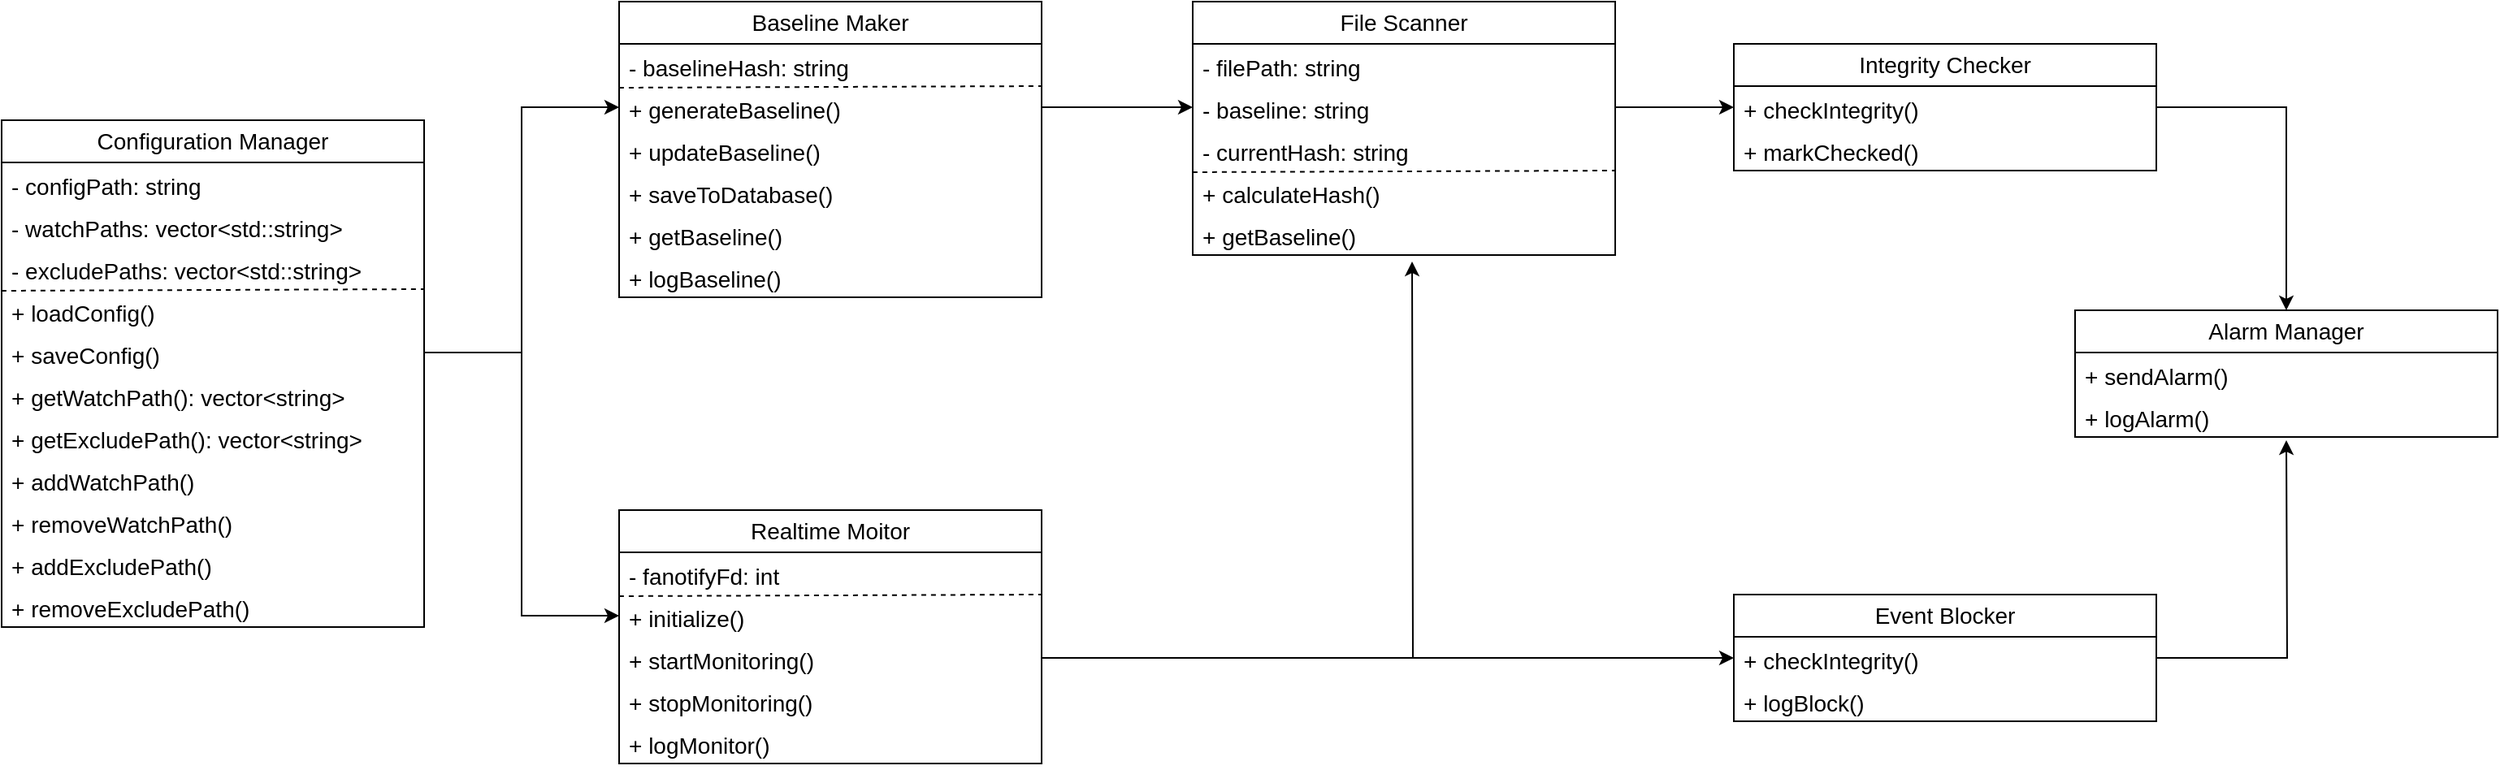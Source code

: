 <mxfile version="27.1.1" pages="2">
  <diagram name="클래스 다이어그램" id="VJxy3wNVraWODcKdU12I">
    <mxGraphModel dx="1426" dy="751" grid="1" gridSize="10" guides="1" tooltips="1" connect="1" arrows="1" fold="1" page="1" pageScale="1" pageWidth="827" pageHeight="1169" math="0" shadow="0">
      <root>
        <mxCell id="0" />
        <mxCell id="1" parent="0" />
        <mxCell id="ZIRXnYzfT6kc68j9ZB6r-18" value="Configuration Manager" style="swimlane;fontStyle=0;childLayout=stackLayout;horizontal=1;startSize=26;fillColor=none;horizontalStack=0;resizeParent=1;resizeParentMax=0;resizeLast=0;collapsible=1;marginBottom=0;whiteSpace=wrap;html=1;fontSize=14;" parent="1" vertex="1">
          <mxGeometry x="20" y="273" width="260" height="312" as="geometry" />
        </mxCell>
        <mxCell id="ZIRXnYzfT6kc68j9ZB6r-20" value="- configPath: string" style="text;strokeColor=none;fillColor=none;align=left;verticalAlign=top;spacingLeft=4;spacingRight=4;overflow=hidden;rotatable=0;points=[[0,0.5],[1,0.5]];portConstraint=eastwest;whiteSpace=wrap;html=1;fontSize=14;" parent="ZIRXnYzfT6kc68j9ZB6r-18" vertex="1">
          <mxGeometry y="26" width="260" height="26" as="geometry" />
        </mxCell>
        <mxCell id="ZIRXnYzfT6kc68j9ZB6r-22" value="- watchPaths: vector&amp;lt;std::string&amp;gt;" style="text;strokeColor=none;fillColor=none;align=left;verticalAlign=top;spacingLeft=4;spacingRight=4;overflow=hidden;rotatable=0;points=[[0,0.5],[1,0.5]];portConstraint=eastwest;whiteSpace=wrap;html=1;fontSize=14;" parent="ZIRXnYzfT6kc68j9ZB6r-18" vertex="1">
          <mxGeometry y="52" width="260" height="26" as="geometry" />
        </mxCell>
        <mxCell id="ZIRXnYzfT6kc68j9ZB6r-23" value="- excludePaths: vector&amp;lt;std::string&amp;gt;" style="text;strokeColor=none;fillColor=none;align=left;verticalAlign=top;spacingLeft=4;spacingRight=4;overflow=hidden;rotatable=0;points=[[0,0.5],[1,0.5]];portConstraint=eastwest;whiteSpace=wrap;html=1;fontSize=14;" parent="ZIRXnYzfT6kc68j9ZB6r-18" vertex="1">
          <mxGeometry y="78" width="260" height="26" as="geometry" />
        </mxCell>
        <mxCell id="ZIRXnYzfT6kc68j9ZB6r-30" value="+ loadConfig()" style="text;strokeColor=none;fillColor=none;align=left;verticalAlign=top;spacingLeft=4;spacingRight=4;overflow=hidden;rotatable=0;points=[[0,0.5],[1,0.5]];portConstraint=eastwest;whiteSpace=wrap;html=1;fontSize=14;" parent="ZIRXnYzfT6kc68j9ZB6r-18" vertex="1">
          <mxGeometry y="104" width="260" height="26" as="geometry" />
        </mxCell>
        <mxCell id="ZIRXnYzfT6kc68j9ZB6r-31" value="+ saveConfig()" style="text;strokeColor=none;fillColor=none;align=left;verticalAlign=top;spacingLeft=4;spacingRight=4;overflow=hidden;rotatable=0;points=[[0,0.5],[1,0.5]];portConstraint=eastwest;whiteSpace=wrap;html=1;fontSize=14;" parent="ZIRXnYzfT6kc68j9ZB6r-18" vertex="1">
          <mxGeometry y="130" width="260" height="26" as="geometry" />
        </mxCell>
        <mxCell id="ZIRXnYzfT6kc68j9ZB6r-32" value="+ getWatchPath(): vector&amp;lt;string&amp;gt;" style="text;strokeColor=none;fillColor=none;align=left;verticalAlign=top;spacingLeft=4;spacingRight=4;overflow=hidden;rotatable=0;points=[[0,0.5],[1,0.5]];portConstraint=eastwest;whiteSpace=wrap;html=1;fontSize=14;" parent="ZIRXnYzfT6kc68j9ZB6r-18" vertex="1">
          <mxGeometry y="156" width="260" height="26" as="geometry" />
        </mxCell>
        <mxCell id="ZIRXnYzfT6kc68j9ZB6r-33" value="" style="endArrow=none;dashed=1;html=1;rounded=0;fontSize=14;startSize=8;endSize=8;curved=1;exitX=0;exitY=0.038;exitDx=0;exitDy=0;exitPerimeter=0;entryX=1;entryY=0;entryDx=0;entryDy=0;entryPerimeter=0;" parent="ZIRXnYzfT6kc68j9ZB6r-18" source="ZIRXnYzfT6kc68j9ZB6r-30" target="ZIRXnYzfT6kc68j9ZB6r-30" edge="1">
          <mxGeometry width="50" height="50" relative="1" as="geometry">
            <mxPoint x="240" y="300" as="sourcePoint" />
            <mxPoint x="290" y="250" as="targetPoint" />
          </mxGeometry>
        </mxCell>
        <mxCell id="WtrN3WJP0tcY6WC5yems-49" value="+ getExcludePath(): vector&amp;lt;string&amp;gt;" style="text;strokeColor=none;fillColor=none;align=left;verticalAlign=top;spacingLeft=4;spacingRight=4;overflow=hidden;rotatable=0;points=[[0,0.5],[1,0.5]];portConstraint=eastwest;whiteSpace=wrap;html=1;fontSize=14;" parent="ZIRXnYzfT6kc68j9ZB6r-18" vertex="1">
          <mxGeometry y="182" width="260" height="26" as="geometry" />
        </mxCell>
        <mxCell id="WtrN3WJP0tcY6WC5yems-50" value="+ addWatchPath()" style="text;strokeColor=none;fillColor=none;align=left;verticalAlign=top;spacingLeft=4;spacingRight=4;overflow=hidden;rotatable=0;points=[[0,0.5],[1,0.5]];portConstraint=eastwest;whiteSpace=wrap;html=1;fontSize=14;" parent="ZIRXnYzfT6kc68j9ZB6r-18" vertex="1">
          <mxGeometry y="208" width="260" height="26" as="geometry" />
        </mxCell>
        <mxCell id="WtrN3WJP0tcY6WC5yems-53" value="+ removeWatchPath()" style="text;strokeColor=none;fillColor=none;align=left;verticalAlign=top;spacingLeft=4;spacingRight=4;overflow=hidden;rotatable=0;points=[[0,0.5],[1,0.5]];portConstraint=eastwest;whiteSpace=wrap;html=1;fontSize=14;" parent="ZIRXnYzfT6kc68j9ZB6r-18" vertex="1">
          <mxGeometry y="234" width="260" height="26" as="geometry" />
        </mxCell>
        <mxCell id="WtrN3WJP0tcY6WC5yems-56" value="+ addExcludePath()" style="text;strokeColor=none;fillColor=none;align=left;verticalAlign=top;spacingLeft=4;spacingRight=4;overflow=hidden;rotatable=0;points=[[0,0.5],[1,0.5]];portConstraint=eastwest;whiteSpace=wrap;html=1;fontSize=14;" parent="ZIRXnYzfT6kc68j9ZB6r-18" vertex="1">
          <mxGeometry y="260" width="260" height="26" as="geometry" />
        </mxCell>
        <mxCell id="WtrN3WJP0tcY6WC5yems-57" value="+ removeExcludePath()" style="text;strokeColor=none;fillColor=none;align=left;verticalAlign=top;spacingLeft=4;spacingRight=4;overflow=hidden;rotatable=0;points=[[0,0.5],[1,0.5]];portConstraint=eastwest;whiteSpace=wrap;html=1;fontSize=14;" parent="ZIRXnYzfT6kc68j9ZB6r-18" vertex="1">
          <mxGeometry y="286" width="260" height="26" as="geometry" />
        </mxCell>
        <mxCell id="ZIRXnYzfT6kc68j9ZB6r-34" value="Baseline Maker" style="swimlane;fontStyle=0;childLayout=stackLayout;horizontal=1;startSize=26;fillColor=none;horizontalStack=0;resizeParent=1;resizeParentMax=0;resizeLast=0;collapsible=1;marginBottom=0;whiteSpace=wrap;html=1;fontSize=14;" parent="1" vertex="1">
          <mxGeometry x="400" y="200" width="260" height="182" as="geometry" />
        </mxCell>
        <mxCell id="ZIRXnYzfT6kc68j9ZB6r-40" value="- baselineHash: string" style="text;strokeColor=none;fillColor=none;align=left;verticalAlign=top;spacingLeft=4;spacingRight=4;overflow=hidden;rotatable=0;points=[[0,0.5],[1,0.5]];portConstraint=eastwest;whiteSpace=wrap;html=1;fontSize=14;" parent="ZIRXnYzfT6kc68j9ZB6r-34" vertex="1">
          <mxGeometry y="26" width="260" height="26" as="geometry" />
        </mxCell>
        <mxCell id="ZIRXnYzfT6kc68j9ZB6r-41" value="+ generateBaseline()" style="text;strokeColor=none;fillColor=none;align=left;verticalAlign=top;spacingLeft=4;spacingRight=4;overflow=hidden;rotatable=0;points=[[0,0.5],[1,0.5]];portConstraint=eastwest;whiteSpace=wrap;html=1;fontSize=14;" parent="ZIRXnYzfT6kc68j9ZB6r-34" vertex="1">
          <mxGeometry y="52" width="260" height="26" as="geometry" />
        </mxCell>
        <mxCell id="ZIRXnYzfT6kc68j9ZB6r-42" value="+ updateBaseline()" style="text;strokeColor=none;fillColor=none;align=left;verticalAlign=top;spacingLeft=4;spacingRight=4;overflow=hidden;rotatable=0;points=[[0,0.5],[1,0.5]];portConstraint=eastwest;whiteSpace=wrap;html=1;fontSize=14;" parent="ZIRXnYzfT6kc68j9ZB6r-34" vertex="1">
          <mxGeometry y="78" width="260" height="26" as="geometry" />
        </mxCell>
        <mxCell id="ZIRXnYzfT6kc68j9ZB6r-43" value="+ saveToDatabase()" style="text;strokeColor=none;fillColor=none;align=left;verticalAlign=top;spacingLeft=4;spacingRight=4;overflow=hidden;rotatable=0;points=[[0,0.5],[1,0.5]];portConstraint=eastwest;whiteSpace=wrap;html=1;fontSize=14;" parent="ZIRXnYzfT6kc68j9ZB6r-34" vertex="1">
          <mxGeometry y="104" width="260" height="26" as="geometry" />
        </mxCell>
        <mxCell id="ZIRXnYzfT6kc68j9ZB6r-44" value="" style="endArrow=none;dashed=1;html=1;rounded=0;fontSize=14;startSize=8;endSize=8;curved=1;exitX=0;exitY=0.038;exitDx=0;exitDy=0;exitPerimeter=0;entryX=1;entryY=0;entryDx=0;entryDy=0;entryPerimeter=0;" parent="ZIRXnYzfT6kc68j9ZB6r-34" source="ZIRXnYzfT6kc68j9ZB6r-41" target="ZIRXnYzfT6kc68j9ZB6r-41" edge="1">
          <mxGeometry width="50" height="50" relative="1" as="geometry">
            <mxPoint x="240" y="300" as="sourcePoint" />
            <mxPoint x="290" y="250" as="targetPoint" />
          </mxGeometry>
        </mxCell>
        <mxCell id="WtrN3WJP0tcY6WC5yems-58" value="+ getBaseline()" style="text;strokeColor=none;fillColor=none;align=left;verticalAlign=top;spacingLeft=4;spacingRight=4;overflow=hidden;rotatable=0;points=[[0,0.5],[1,0.5]];portConstraint=eastwest;whiteSpace=wrap;html=1;fontSize=14;" parent="ZIRXnYzfT6kc68j9ZB6r-34" vertex="1">
          <mxGeometry y="130" width="260" height="26" as="geometry" />
        </mxCell>
        <mxCell id="WtrN3WJP0tcY6WC5yems-60" value="+ logBaseline()" style="text;strokeColor=none;fillColor=none;align=left;verticalAlign=top;spacingLeft=4;spacingRight=4;overflow=hidden;rotatable=0;points=[[0,0.5],[1,0.5]];portConstraint=eastwest;whiteSpace=wrap;html=1;fontSize=14;" parent="ZIRXnYzfT6kc68j9ZB6r-34" vertex="1">
          <mxGeometry y="156" width="260" height="26" as="geometry" />
        </mxCell>
        <mxCell id="jFnnESjbPJnYCQeLFpBj-1" value="Realtime Moitor" style="swimlane;fontStyle=0;childLayout=stackLayout;horizontal=1;startSize=26;fillColor=none;horizontalStack=0;resizeParent=1;resizeParentMax=0;resizeLast=0;collapsible=1;marginBottom=0;whiteSpace=wrap;html=1;fontSize=14;" parent="1" vertex="1">
          <mxGeometry x="400" y="513" width="260" height="156" as="geometry" />
        </mxCell>
        <mxCell id="jFnnESjbPJnYCQeLFpBj-3" value="- fanotifyFd: int" style="text;strokeColor=none;fillColor=none;align=left;verticalAlign=top;spacingLeft=4;spacingRight=4;overflow=hidden;rotatable=0;points=[[0,0.5],[1,0.5]];portConstraint=eastwest;whiteSpace=wrap;html=1;fontSize=14;" parent="jFnnESjbPJnYCQeLFpBj-1" vertex="1">
          <mxGeometry y="26" width="260" height="26" as="geometry" />
        </mxCell>
        <mxCell id="jFnnESjbPJnYCQeLFpBj-8" value="+ initialize()" style="text;strokeColor=none;fillColor=none;align=left;verticalAlign=top;spacingLeft=4;spacingRight=4;overflow=hidden;rotatable=0;points=[[0,0.5],[1,0.5]];portConstraint=eastwest;whiteSpace=wrap;html=1;fontSize=14;" parent="jFnnESjbPJnYCQeLFpBj-1" vertex="1">
          <mxGeometry y="52" width="260" height="26" as="geometry" />
        </mxCell>
        <mxCell id="jFnnESjbPJnYCQeLFpBj-9" value="+ startMonitoring()" style="text;strokeColor=none;fillColor=none;align=left;verticalAlign=top;spacingLeft=4;spacingRight=4;overflow=hidden;rotatable=0;points=[[0,0.5],[1,0.5]];portConstraint=eastwest;whiteSpace=wrap;html=1;fontSize=14;" parent="jFnnESjbPJnYCQeLFpBj-1" vertex="1">
          <mxGeometry y="78" width="260" height="26" as="geometry" />
        </mxCell>
        <mxCell id="jFnnESjbPJnYCQeLFpBj-11" value="" style="endArrow=none;dashed=1;html=1;rounded=0;fontSize=14;startSize=8;endSize=8;curved=1;exitX=0;exitY=0.038;exitDx=0;exitDy=0;exitPerimeter=0;entryX=1;entryY=0;entryDx=0;entryDy=0;entryPerimeter=0;" parent="jFnnESjbPJnYCQeLFpBj-1" source="jFnnESjbPJnYCQeLFpBj-8" target="jFnnESjbPJnYCQeLFpBj-8" edge="1">
          <mxGeometry width="50" height="50" relative="1" as="geometry">
            <mxPoint x="240" y="300" as="sourcePoint" />
            <mxPoint x="290" y="250" as="targetPoint" />
          </mxGeometry>
        </mxCell>
        <mxCell id="WtrN3WJP0tcY6WC5yems-59" value="+ stopMonitoring()" style="text;strokeColor=none;fillColor=none;align=left;verticalAlign=top;spacingLeft=4;spacingRight=4;overflow=hidden;rotatable=0;points=[[0,0.5],[1,0.5]];portConstraint=eastwest;whiteSpace=wrap;html=1;fontSize=14;" parent="jFnnESjbPJnYCQeLFpBj-1" vertex="1">
          <mxGeometry y="104" width="260" height="26" as="geometry" />
        </mxCell>
        <mxCell id="WtrN3WJP0tcY6WC5yems-61" value="+ logMonitor()" style="text;strokeColor=none;fillColor=none;align=left;verticalAlign=top;spacingLeft=4;spacingRight=4;overflow=hidden;rotatable=0;points=[[0,0.5],[1,0.5]];portConstraint=eastwest;whiteSpace=wrap;html=1;fontSize=14;" parent="jFnnESjbPJnYCQeLFpBj-1" vertex="1">
          <mxGeometry y="130" width="260" height="26" as="geometry" />
        </mxCell>
        <mxCell id="jFnnESjbPJnYCQeLFpBj-13" value="File Scanner" style="swimlane;fontStyle=0;childLayout=stackLayout;horizontal=1;startSize=26;fillColor=none;horizontalStack=0;resizeParent=1;resizeParentMax=0;resizeLast=0;collapsible=1;marginBottom=0;whiteSpace=wrap;html=1;fontSize=14;" parent="1" vertex="1">
          <mxGeometry x="753" y="200" width="260" height="156" as="geometry" />
        </mxCell>
        <mxCell id="WtrN3WJP0tcY6WC5yems-73" value="- filePath: string" style="text;strokeColor=none;fillColor=none;align=left;verticalAlign=top;spacingLeft=4;spacingRight=4;overflow=hidden;rotatable=0;points=[[0,0.5],[1,0.5]];portConstraint=eastwest;whiteSpace=wrap;html=1;fontSize=14;" parent="jFnnESjbPJnYCQeLFpBj-13" vertex="1">
          <mxGeometry y="26" width="260" height="26" as="geometry" />
        </mxCell>
        <mxCell id="jFnnESjbPJnYCQeLFpBj-19" value="- baseline: string" style="text;strokeColor=none;fillColor=none;align=left;verticalAlign=top;spacingLeft=4;spacingRight=4;overflow=hidden;rotatable=0;points=[[0,0.5],[1,0.5]];portConstraint=eastwest;whiteSpace=wrap;html=1;fontSize=14;" parent="jFnnESjbPJnYCQeLFpBj-13" vertex="1">
          <mxGeometry y="52" width="260" height="26" as="geometry" />
        </mxCell>
        <mxCell id="jFnnESjbPJnYCQeLFpBj-20" value="- currentHash: string" style="text;strokeColor=none;fillColor=none;align=left;verticalAlign=top;spacingLeft=4;spacingRight=4;overflow=hidden;rotatable=0;points=[[0,0.5],[1,0.5]];portConstraint=eastwest;whiteSpace=wrap;html=1;fontSize=14;" parent="jFnnESjbPJnYCQeLFpBj-13" vertex="1">
          <mxGeometry y="78" width="260" height="26" as="geometry" />
        </mxCell>
        <mxCell id="jFnnESjbPJnYCQeLFpBj-23" value="" style="endArrow=none;dashed=1;html=1;rounded=0;fontSize=14;startSize=8;endSize=8;curved=1;exitX=0;exitY=0.038;exitDx=0;exitDy=0;exitPerimeter=0;entryX=1;entryY=0;entryDx=0;entryDy=0;entryPerimeter=0;" parent="jFnnESjbPJnYCQeLFpBj-13" edge="1">
          <mxGeometry width="50" height="50" relative="1" as="geometry">
            <mxPoint y="104.988" as="sourcePoint" />
            <mxPoint x="260" y="104" as="targetPoint" />
          </mxGeometry>
        </mxCell>
        <mxCell id="jFnnESjbPJnYCQeLFpBj-21" value="+ calculateHash()" style="text;strokeColor=none;fillColor=none;align=left;verticalAlign=top;spacingLeft=4;spacingRight=4;overflow=hidden;rotatable=0;points=[[0,0.5],[1,0.5]];portConstraint=eastwest;whiteSpace=wrap;html=1;fontSize=14;" parent="jFnnESjbPJnYCQeLFpBj-13" vertex="1">
          <mxGeometry y="104" width="260" height="26" as="geometry" />
        </mxCell>
        <mxCell id="WtrN3WJP0tcY6WC5yems-72" value="+ getBaseline()" style="text;strokeColor=none;fillColor=none;align=left;verticalAlign=top;spacingLeft=4;spacingRight=4;overflow=hidden;rotatable=0;points=[[0,0.5],[1,0.5]];portConstraint=eastwest;whiteSpace=wrap;html=1;fontSize=14;" parent="jFnnESjbPJnYCQeLFpBj-13" vertex="1">
          <mxGeometry y="130" width="260" height="26" as="geometry" />
        </mxCell>
        <mxCell id="WtrN3WJP0tcY6WC5yems-1" value="Event Blocker" style="swimlane;fontStyle=0;childLayout=stackLayout;horizontal=1;startSize=26;fillColor=none;horizontalStack=0;resizeParent=1;resizeParentMax=0;resizeLast=0;collapsible=1;marginBottom=0;whiteSpace=wrap;html=1;fontSize=14;" parent="1" vertex="1">
          <mxGeometry x="1086" y="565" width="260" height="78" as="geometry" />
        </mxCell>
        <mxCell id="WtrN3WJP0tcY6WC5yems-9" value="+ checkIntegrity()" style="text;strokeColor=none;fillColor=none;align=left;verticalAlign=top;spacingLeft=4;spacingRight=4;overflow=hidden;rotatable=0;points=[[0,0.5],[1,0.5]];portConstraint=eastwest;whiteSpace=wrap;html=1;fontSize=14;" parent="WtrN3WJP0tcY6WC5yems-1" vertex="1">
          <mxGeometry y="26" width="260" height="26" as="geometry" />
        </mxCell>
        <mxCell id="WtrN3WJP0tcY6WC5yems-10" value="+ logBlock()" style="text;strokeColor=none;fillColor=none;align=left;verticalAlign=top;spacingLeft=4;spacingRight=4;overflow=hidden;rotatable=0;points=[[0,0.5],[1,0.5]];portConstraint=eastwest;whiteSpace=wrap;html=1;fontSize=14;" parent="WtrN3WJP0tcY6WC5yems-1" vertex="1">
          <mxGeometry y="52" width="260" height="26" as="geometry" />
        </mxCell>
        <mxCell id="WtrN3WJP0tcY6WC5yems-28" value="Alarm Manager" style="swimlane;fontStyle=0;childLayout=stackLayout;horizontal=1;startSize=26;fillColor=none;horizontalStack=0;resizeParent=1;resizeParentMax=0;resizeLast=0;collapsible=1;marginBottom=0;whiteSpace=wrap;html=1;fontSize=14;" parent="1" vertex="1">
          <mxGeometry x="1296" y="390" width="260" height="78" as="geometry" />
        </mxCell>
        <mxCell id="WtrN3WJP0tcY6WC5yems-35" value="+ sendAlarm()" style="text;strokeColor=none;fillColor=none;align=left;verticalAlign=top;spacingLeft=4;spacingRight=4;overflow=hidden;rotatable=0;points=[[0,0.5],[1,0.5]];portConstraint=eastwest;whiteSpace=wrap;html=1;fontSize=14;" parent="WtrN3WJP0tcY6WC5yems-28" vertex="1">
          <mxGeometry y="26" width="260" height="26" as="geometry" />
        </mxCell>
        <mxCell id="WtrN3WJP0tcY6WC5yems-79" value="+ logAlarm()" style="text;strokeColor=none;fillColor=none;align=left;verticalAlign=top;spacingLeft=4;spacingRight=4;overflow=hidden;rotatable=0;points=[[0,0.5],[1,0.5]];portConstraint=eastwest;whiteSpace=wrap;html=1;fontSize=14;" parent="WtrN3WJP0tcY6WC5yems-28" vertex="1">
          <mxGeometry y="52" width="260" height="26" as="geometry" />
        </mxCell>
        <mxCell id="WtrN3WJP0tcY6WC5yems-54" style="edgeStyle=orthogonalEdgeStyle;rounded=0;orthogonalLoop=1;jettySize=auto;html=1;exitX=1;exitY=0.5;exitDx=0;exitDy=0;entryX=0;entryY=0.5;entryDx=0;entryDy=0;fontSize=14;" parent="1" source="ZIRXnYzfT6kc68j9ZB6r-31" target="ZIRXnYzfT6kc68j9ZB6r-41" edge="1">
          <mxGeometry relative="1" as="geometry" />
        </mxCell>
        <mxCell id="WtrN3WJP0tcY6WC5yems-55" style="edgeStyle=orthogonalEdgeStyle;rounded=0;orthogonalLoop=1;jettySize=auto;html=1;exitX=1;exitY=0.5;exitDx=0;exitDy=0;entryX=0;entryY=0.5;entryDx=0;entryDy=0;" parent="1" source="ZIRXnYzfT6kc68j9ZB6r-31" target="jFnnESjbPJnYCQeLFpBj-8" edge="1">
          <mxGeometry relative="1" as="geometry" />
        </mxCell>
        <mxCell id="WtrN3WJP0tcY6WC5yems-62" value="Integrity Checker" style="swimlane;fontStyle=0;childLayout=stackLayout;horizontal=1;startSize=26;fillColor=none;horizontalStack=0;resizeParent=1;resizeParentMax=0;resizeLast=0;collapsible=1;marginBottom=0;whiteSpace=wrap;html=1;fontSize=14;" parent="1" vertex="1">
          <mxGeometry x="1086" y="226" width="260" height="78" as="geometry" />
        </mxCell>
        <mxCell id="WtrN3WJP0tcY6WC5yems-63" value="+ checkIntegrity()" style="text;strokeColor=none;fillColor=none;align=left;verticalAlign=top;spacingLeft=4;spacingRight=4;overflow=hidden;rotatable=0;points=[[0,0.5],[1,0.5]];portConstraint=eastwest;whiteSpace=wrap;html=1;fontSize=14;" parent="WtrN3WJP0tcY6WC5yems-62" vertex="1">
          <mxGeometry y="26" width="260" height="26" as="geometry" />
        </mxCell>
        <mxCell id="WtrN3WJP0tcY6WC5yems-64" value="+ markChecked()" style="text;strokeColor=none;fillColor=none;align=left;verticalAlign=top;spacingLeft=4;spacingRight=4;overflow=hidden;rotatable=0;points=[[0,0.5],[1,0.5]];portConstraint=eastwest;whiteSpace=wrap;html=1;fontSize=14;" parent="WtrN3WJP0tcY6WC5yems-62" vertex="1">
          <mxGeometry y="52" width="260" height="26" as="geometry" />
        </mxCell>
        <mxCell id="WtrN3WJP0tcY6WC5yems-66" style="edgeStyle=orthogonalEdgeStyle;rounded=0;orthogonalLoop=1;jettySize=auto;html=1;exitX=1;exitY=0.5;exitDx=0;exitDy=0;" parent="1" source="jFnnESjbPJnYCQeLFpBj-9" edge="1">
          <mxGeometry relative="1" as="geometry">
            <mxPoint x="888" y="360" as="targetPoint" />
          </mxGeometry>
        </mxCell>
        <mxCell id="WtrN3WJP0tcY6WC5yems-68" style="edgeStyle=orthogonalEdgeStyle;rounded=0;orthogonalLoop=1;jettySize=auto;html=1;exitX=1;exitY=0.5;exitDx=0;exitDy=0;entryX=0.5;entryY=0;entryDx=0;entryDy=0;" parent="1" source="WtrN3WJP0tcY6WC5yems-63" target="WtrN3WJP0tcY6WC5yems-28" edge="1">
          <mxGeometry relative="1" as="geometry" />
        </mxCell>
        <mxCell id="WtrN3WJP0tcY6WC5yems-71" style="edgeStyle=orthogonalEdgeStyle;rounded=0;orthogonalLoop=1;jettySize=auto;html=1;exitX=1;exitY=0.5;exitDx=0;exitDy=0;entryX=0;entryY=0.5;entryDx=0;entryDy=0;" parent="1" source="jFnnESjbPJnYCQeLFpBj-9" target="WtrN3WJP0tcY6WC5yems-9" edge="1">
          <mxGeometry relative="1" as="geometry" />
        </mxCell>
        <mxCell id="WtrN3WJP0tcY6WC5yems-74" style="edgeStyle=orthogonalEdgeStyle;rounded=0;orthogonalLoop=1;jettySize=auto;html=1;exitX=1;exitY=0.5;exitDx=0;exitDy=0;entryX=0;entryY=0.5;entryDx=0;entryDy=0;" parent="1" source="ZIRXnYzfT6kc68j9ZB6r-41" target="jFnnESjbPJnYCQeLFpBj-19" edge="1">
          <mxGeometry relative="1" as="geometry" />
        </mxCell>
        <mxCell id="WtrN3WJP0tcY6WC5yems-76" style="edgeStyle=orthogonalEdgeStyle;rounded=0;orthogonalLoop=1;jettySize=auto;html=1;exitX=1;exitY=0.5;exitDx=0;exitDy=0;entryX=0;entryY=0.5;entryDx=0;entryDy=0;" parent="1" source="jFnnESjbPJnYCQeLFpBj-19" target="WtrN3WJP0tcY6WC5yems-63" edge="1">
          <mxGeometry relative="1" as="geometry" />
        </mxCell>
        <mxCell id="WtrN3WJP0tcY6WC5yems-78" style="edgeStyle=orthogonalEdgeStyle;rounded=0;orthogonalLoop=1;jettySize=auto;html=1;exitX=1;exitY=0.5;exitDx=0;exitDy=0;" parent="1" source="WtrN3WJP0tcY6WC5yems-9" edge="1">
          <mxGeometry relative="1" as="geometry">
            <mxPoint x="1426" y="470" as="targetPoint" />
          </mxGeometry>
        </mxCell>
      </root>
    </mxGraphModel>
  </diagram>
  <diagram id="v84raAimv68tMn7o-BhL" name="사용자 시나리오">
    <mxGraphModel dx="3252" dy="2302" grid="0" gridSize="10" guides="1" tooltips="1" connect="1" arrows="1" fold="1" page="0" pageScale="1" pageWidth="827" pageHeight="1169" math="0" shadow="0">
      <root>
        <mxCell id="0" />
        <mxCell id="1" parent="0" />
        <mxCell id="cU0EM4pNdqxbvN_QfZAh-42" value="" style="edgeStyle=none;curved=1;rounded=0;orthogonalLoop=1;jettySize=auto;html=1;fontSize=19;startSize=8;endSize=8;entryX=0;entryY=0.5;entryDx=0;entryDy=0;fontStyle=1" parent="1" source="cU0EM4pNdqxbvN_QfZAh-12" edge="1">
          <mxGeometry relative="1" as="geometry">
            <mxPoint x="-99" y="-382" as="targetPoint" />
          </mxGeometry>
        </mxCell>
        <mxCell id="cU0EM4pNdqxbvN_QfZAh-12" value="" style="html=1;verticalLabelPosition=bottom;align=center;labelBackgroundColor=#ffffff;verticalAlign=top;strokeWidth=2;strokeColor=#0080F0;shadow=0;dashed=0;shape=mxgraph.ios7.icons.user;" parent="1" vertex="1">
          <mxGeometry x="-363" y="-441" width="113" height="118" as="geometry" />
        </mxCell>
        <mxCell id="cU0EM4pNdqxbvN_QfZAh-14" value="" style="verticalLabelPosition=bottom;html=1;verticalAlign=top;align=center;strokeColor=none;fillColor=#00BEF2;shape=mxgraph.azure.notification_topic;" parent="1" vertex="1">
          <mxGeometry x="854" y="-454" width="72" height="72" as="geometry" />
        </mxCell>
        <mxCell id="cU0EM4pNdqxbvN_QfZAh-16" value="" style="verticalLabelPosition=bottom;html=1;verticalAlign=top;align=center;strokeColor=none;fillColor=#00BEF2;shape=mxgraph.azure.message;pointerEvents=1;" parent="1" vertex="1">
          <mxGeometry x="969" y="-454" width="72" height="63" as="geometry" />
        </mxCell>
        <mxCell id="cU0EM4pNdqxbvN_QfZAh-18" value="" style="sketch=0;aspect=fixed;pointerEvents=1;shadow=0;dashed=0;html=1;strokeColor=none;labelPosition=center;verticalLabelPosition=bottom;verticalAlign=top;align=center;fillColor=#00188D;shape=mxgraph.azure.computer" parent="1" vertex="1">
          <mxGeometry x="824" y="-513" width="251.11" height="226" as="geometry" />
        </mxCell>
        <mxCell id="cU0EM4pNdqxbvN_QfZAh-25" value="&lt;font style=&quot;font-size: 36px;&quot;&gt;FIM 시스템&lt;/font&gt;" style="swimlane;whiteSpace=wrap;html=1;fontSize=19;startSize=43;" parent="1" vertex="1">
          <mxGeometry x="-207" y="-668" width="988" height="546" as="geometry" />
        </mxCell>
        <mxCell id="cU0EM4pNdqxbvN_QfZAh-56" value="" style="edgeStyle=orthogonalEdgeStyle;rounded=0;orthogonalLoop=1;jettySize=auto;html=1;fontSize=19;startSize=8;endSize=8;fontStyle=1" parent="cU0EM4pNdqxbvN_QfZAh-25" source="cU0EM4pNdqxbvN_QfZAh-54" target="cU0EM4pNdqxbvN_QfZAh-55" edge="1">
          <mxGeometry relative="1" as="geometry">
            <Array as="points">
              <mxPoint x="169" y="133" />
            </Array>
          </mxGeometry>
        </mxCell>
        <mxCell id="cU0EM4pNdqxbvN_QfZAh-58" value="" style="edgeStyle=orthogonalEdgeStyle;rounded=0;orthogonalLoop=1;jettySize=auto;html=1;fontSize=19;startSize=8;endSize=8;fontStyle=1" parent="cU0EM4pNdqxbvN_QfZAh-25" source="cU0EM4pNdqxbvN_QfZAh-54" target="cU0EM4pNdqxbvN_QfZAh-57" edge="1">
          <mxGeometry relative="1" as="geometry">
            <Array as="points">
              <mxPoint x="169" y="410" />
            </Array>
          </mxGeometry>
        </mxCell>
        <mxCell id="cU0EM4pNdqxbvN_QfZAh-54" value="&lt;font&gt;감시 파일 설정&lt;/font&gt;" style="rounded=1;whiteSpace=wrap;html=1;fillColor=#DDA0DD;fontSize=19;fontStyle=1" parent="cU0EM4pNdqxbvN_QfZAh-25" vertex="1">
          <mxGeometry x="50" y="256" width="120" height="60" as="geometry" />
        </mxCell>
        <mxCell id="cU0EM4pNdqxbvN_QfZAh-62" value="" style="edgeStyle=none;curved=1;rounded=0;orthogonalLoop=1;jettySize=auto;html=1;fontSize=19;startSize=8;endSize=8;fontStyle=1" parent="cU0EM4pNdqxbvN_QfZAh-25" source="cU0EM4pNdqxbvN_QfZAh-55" target="cU0EM4pNdqxbvN_QfZAh-61" edge="1">
          <mxGeometry relative="1" as="geometry" />
        </mxCell>
        <mxCell id="cU0EM4pNdqxbvN_QfZAh-55" value="베이스라인 저장" style="whiteSpace=wrap;html=1;rounded=1;fillColor=#ADD8E6;fontSize=19;fontStyle=1" parent="cU0EM4pNdqxbvN_QfZAh-25" vertex="1">
          <mxGeometry x="274" y="109" width="106" height="60" as="geometry" />
        </mxCell>
        <mxCell id="cU0EM4pNdqxbvN_QfZAh-66" value="" style="edgeStyle=orthogonalEdgeStyle;rounded=0;orthogonalLoop=1;jettySize=auto;html=1;fontSize=19;startSize=8;endSize=8;entryX=0.5;entryY=1;entryDx=0;entryDy=0;fontStyle=1" parent="cU0EM4pNdqxbvN_QfZAh-25" source="cU0EM4pNdqxbvN_QfZAh-57" target="cU0EM4pNdqxbvN_QfZAh-61" edge="1">
          <mxGeometry relative="1" as="geometry" />
        </mxCell>
        <mxCell id="cU0EM4pNdqxbvN_QfZAh-71" style="edgeStyle=none;curved=1;rounded=0;orthogonalLoop=1;jettySize=auto;html=1;exitX=1;exitY=0.5;exitDx=0;exitDy=0;fontSize=19;startSize=8;endSize=8;fontStyle=1" parent="cU0EM4pNdqxbvN_QfZAh-25" source="cU0EM4pNdqxbvN_QfZAh-65" edge="1">
          <mxGeometry relative="1" as="geometry">
            <mxPoint x="753.294" y="410.471" as="targetPoint" />
          </mxGeometry>
        </mxCell>
        <mxCell id="cU0EM4pNdqxbvN_QfZAh-78" style="edgeStyle=orthogonalEdgeStyle;rounded=0;orthogonalLoop=1;jettySize=auto;html=1;exitX=1;exitY=0.5;exitDx=0;exitDy=0;entryX=0;entryY=0.5;entryDx=0;entryDy=0;fontSize=19;startSize=8;endSize=8;fontStyle=1" parent="cU0EM4pNdqxbvN_QfZAh-25" source="cU0EM4pNdqxbvN_QfZAh-57" target="cU0EM4pNdqxbvN_QfZAh-67" edge="1">
          <mxGeometry relative="1" as="geometry">
            <Array as="points">
              <mxPoint x="499" y="410" />
              <mxPoint x="499" y="266" />
            </Array>
          </mxGeometry>
        </mxCell>
        <mxCell id="cU0EM4pNdqxbvN_QfZAh-57" value="실시간 이벤트 감지" style="whiteSpace=wrap;html=1;rounded=1;fillColor=#ADD8E6;fontSize=19;fontStyle=1" parent="cU0EM4pNdqxbvN_QfZAh-25" vertex="1">
          <mxGeometry x="274" y="380" width="120" height="60" as="geometry" />
        </mxCell>
        <mxCell id="cU0EM4pNdqxbvN_QfZAh-64" value="" style="edgeStyle=none;curved=1;rounded=0;orthogonalLoop=1;jettySize=auto;html=1;fontSize=19;startSize=8;endSize=8;fontStyle=1" parent="cU0EM4pNdqxbvN_QfZAh-25" source="cU0EM4pNdqxbvN_QfZAh-61" target="cU0EM4pNdqxbvN_QfZAh-63" edge="1">
          <mxGeometry relative="1" as="geometry" />
        </mxCell>
        <mxCell id="cU0EM4pNdqxbvN_QfZAh-61" value="무결성 검사" style="whiteSpace=wrap;html=1;rounded=1;fillColor=#ADD8E6;fontSize=19;fontStyle=1" parent="cU0EM4pNdqxbvN_QfZAh-25" vertex="1">
          <mxGeometry x="438" y="109" width="120" height="60" as="geometry" />
        </mxCell>
        <mxCell id="cU0EM4pNdqxbvN_QfZAh-73" style="edgeStyle=none;curved=1;rounded=0;orthogonalLoop=1;jettySize=auto;html=1;exitX=0.5;exitY=1;exitDx=0;exitDy=0;entryX=0.5;entryY=0;entryDx=0;entryDy=0;fontSize=19;startSize=8;endSize=8;fontStyle=1" parent="cU0EM4pNdqxbvN_QfZAh-25" source="cU0EM4pNdqxbvN_QfZAh-63" target="cU0EM4pNdqxbvN_QfZAh-67" edge="1">
          <mxGeometry relative="1" as="geometry" />
        </mxCell>
        <mxCell id="cU0EM4pNdqxbvN_QfZAh-76" value="" style="edgeStyle=orthogonalEdgeStyle;rounded=0;orthogonalLoop=1;jettySize=auto;html=1;fontSize=19;startSize=8;endSize=8;fontStyle=1" parent="cU0EM4pNdqxbvN_QfZAh-25" source="cU0EM4pNdqxbvN_QfZAh-63" target="cU0EM4pNdqxbvN_QfZAh-75" edge="1">
          <mxGeometry relative="1" as="geometry" />
        </mxCell>
        <mxCell id="cU0EM4pNdqxbvN_QfZAh-63" value="변조 여부 판단" style="whiteSpace=wrap;html=1;rounded=1;fillColor=#ADD8E6;fontSize=19;fontStyle=1" parent="cU0EM4pNdqxbvN_QfZAh-25" vertex="1">
          <mxGeometry x="630" y="109" width="120" height="60" as="geometry" />
        </mxCell>
        <mxCell id="cU0EM4pNdqxbvN_QfZAh-74" style="edgeStyle=none;curved=1;rounded=0;orthogonalLoop=1;jettySize=auto;html=1;exitX=0.5;exitY=0;exitDx=0;exitDy=0;entryX=0.5;entryY=1;entryDx=0;entryDy=0;fontSize=19;startSize=8;endSize=8;fontStyle=1" parent="cU0EM4pNdqxbvN_QfZAh-25" source="cU0EM4pNdqxbvN_QfZAh-65" target="cU0EM4pNdqxbvN_QfZAh-67" edge="1">
          <mxGeometry relative="1" as="geometry" />
        </mxCell>
        <mxCell id="cU0EM4pNdqxbvN_QfZAh-67" value="로그 기록" style="whiteSpace=wrap;html=1;rounded=1;fillColor=#FFA500;fontSize=19;fontStyle=1" parent="cU0EM4pNdqxbvN_QfZAh-25" vertex="1">
          <mxGeometry x="630" y="236" width="120" height="60" as="geometry" />
        </mxCell>
        <mxCell id="cU0EM4pNdqxbvN_QfZAh-75" value="알림" style="whiteSpace=wrap;html=1;rounded=1;fillColor=#ADD8E6;fontSize=19;fontStyle=1" parent="cU0EM4pNdqxbvN_QfZAh-25" vertex="1">
          <mxGeometry x="817" y="236" width="120" height="60" as="geometry" />
        </mxCell>
        <mxCell id="cU0EM4pNdqxbvN_QfZAh-80" value="" style="edgeStyle=none;curved=1;rounded=0;orthogonalLoop=1;jettySize=auto;html=1;exitX=1;exitY=0.5;exitDx=0;exitDy=0;fontSize=19;startSize=8;endSize=8;fontStyle=1" parent="cU0EM4pNdqxbvN_QfZAh-25" source="cU0EM4pNdqxbvN_QfZAh-57" target="cU0EM4pNdqxbvN_QfZAh-65" edge="1">
          <mxGeometry relative="1" as="geometry">
            <mxPoint x="546.294" y="-257.529" as="targetPoint" />
            <mxPoint x="187" y="-258" as="sourcePoint" />
          </mxGeometry>
        </mxCell>
        <mxCell id="cU0EM4pNdqxbvN_QfZAh-65" value="정책 기반 차단" style="whiteSpace=wrap;html=1;rounded=1;fillColor=#FF4D4D;fontSize=19;fontStyle=1" parent="cU0EM4pNdqxbvN_QfZAh-25" vertex="1">
          <mxGeometry x="630" y="378" width="120" height="60" as="geometry" />
        </mxCell>
        <mxCell id="cU0EM4pNdqxbvN_QfZAh-77" style="edgeStyle=none;curved=1;rounded=0;orthogonalLoop=1;jettySize=auto;html=1;exitX=1;exitY=0.5;exitDx=0;exitDy=0;entryX=0;entryY=0.5;entryDx=0;entryDy=0;entryPerimeter=0;fontSize=12;startSize=8;endSize=8;" parent="1" source="cU0EM4pNdqxbvN_QfZAh-75" target="cU0EM4pNdqxbvN_QfZAh-18" edge="1">
          <mxGeometry relative="1" as="geometry" />
        </mxCell>
        <mxCell id="cU0EM4pNdqxbvN_QfZAh-79" value="" style="shape=actor;whiteSpace=wrap;html=1;" parent="1" vertex="1">
          <mxGeometry x="999" y="-411.5" width="152" height="177" as="geometry" />
        </mxCell>
        <mxCell id="42o5Z2nlbikBYEN4Zf3I-1" value="" style="edgeStyle=none;curved=1;rounded=0;orthogonalLoop=1;jettySize=auto;html=1;fontSize=19;startSize=8;endSize=8;entryX=0;entryY=0.5;entryDx=0;entryDy=0;" parent="1" source="42o5Z2nlbikBYEN4Zf3I-2" edge="1">
          <mxGeometry relative="1" as="geometry">
            <mxPoint x="-108" y="516" as="targetPoint" />
          </mxGeometry>
        </mxCell>
        <mxCell id="42o5Z2nlbikBYEN4Zf3I-2" value="" style="html=1;verticalLabelPosition=bottom;align=center;labelBackgroundColor=#ffffff;verticalAlign=top;strokeWidth=2;strokeColor=#0080F0;shadow=0;dashed=0;shape=mxgraph.ios7.icons.user;" parent="1" vertex="1">
          <mxGeometry x="-372" y="457" width="113" height="118" as="geometry" />
        </mxCell>
        <mxCell id="42o5Z2nlbikBYEN4Zf3I-3" value="" style="verticalLabelPosition=bottom;html=1;verticalAlign=top;align=center;strokeColor=none;fillColor=#00BEF2;shape=mxgraph.azure.notification_topic;" parent="1" vertex="1">
          <mxGeometry x="845" y="444" width="72" height="72" as="geometry" />
        </mxCell>
        <mxCell id="42o5Z2nlbikBYEN4Zf3I-4" value="" style="verticalLabelPosition=bottom;html=1;verticalAlign=top;align=center;strokeColor=none;fillColor=#00BEF2;shape=mxgraph.azure.message;pointerEvents=1;" parent="1" vertex="1">
          <mxGeometry x="960" y="444" width="72" height="63" as="geometry" />
        </mxCell>
        <mxCell id="42o5Z2nlbikBYEN4Zf3I-5" value="" style="sketch=0;aspect=fixed;pointerEvents=1;shadow=0;dashed=0;html=1;strokeColor=none;labelPosition=center;verticalLabelPosition=bottom;verticalAlign=top;align=center;fillColor=#00188D;shape=mxgraph.azure.computer" parent="1" vertex="1">
          <mxGeometry x="815" y="385" width="251.11" height="226" as="geometry" />
        </mxCell>
        <mxCell id="42o5Z2nlbikBYEN4Zf3I-6" value="&lt;font style=&quot;font-size: 36px;&quot;&gt;로그분석 시스템&lt;/font&gt;" style="swimlane;whiteSpace=wrap;html=1;fontSize=29;startSize=43;" parent="1" vertex="1">
          <mxGeometry x="-216" y="230" width="988" height="546" as="geometry" />
        </mxCell>
        <mxCell id="42o5Z2nlbikBYEN4Zf3I-29" style="edgeStyle=orthogonalEdgeStyle;rounded=0;orthogonalLoop=1;jettySize=auto;html=1;exitX=1;exitY=0.5;exitDx=0;exitDy=0;entryX=0;entryY=0.5;entryDx=0;entryDy=0;fontSize=19;fontStyle=1" parent="42o5Z2nlbikBYEN4Zf3I-6" source="42o5Z2nlbikBYEN4Zf3I-9" target="42o5Z2nlbikBYEN4Zf3I-28" edge="1">
          <mxGeometry relative="1" as="geometry" />
        </mxCell>
        <mxCell id="42o5Z2nlbikBYEN4Zf3I-9" value="&lt;font&gt;수집 로그 설정&lt;/font&gt;" style="rounded=1;whiteSpace=wrap;html=1;fillColor=#DDA0DD;fontSize=19;fontStyle=1" parent="42o5Z2nlbikBYEN4Zf3I-6" vertex="1">
          <mxGeometry x="50" y="256" width="120" height="60" as="geometry" />
        </mxCell>
        <mxCell id="42o5Z2nlbikBYEN4Zf3I-34" style="edgeStyle=orthogonalEdgeStyle;rounded=0;orthogonalLoop=1;jettySize=auto;html=1;exitX=1;exitY=0.5;exitDx=0;exitDy=0;entryX=0;entryY=0.5;entryDx=0;entryDy=0;fontSize=19;fontStyle=1" parent="42o5Z2nlbikBYEN4Zf3I-6" source="42o5Z2nlbikBYEN4Zf3I-28" target="42o5Z2nlbikBYEN4Zf3I-33" edge="1">
          <mxGeometry relative="1" as="geometry" />
        </mxCell>
        <mxCell id="42o5Z2nlbikBYEN4Zf3I-28" value="실시간 로그 수집 및 분석" style="whiteSpace=wrap;html=1;rounded=1;fillColor=#ADD8E6;fontSize=19;fontStyle=1" parent="42o5Z2nlbikBYEN4Zf3I-6" vertex="1">
          <mxGeometry x="213" y="252" width="140" height="68" as="geometry" />
        </mxCell>
        <mxCell id="42o5Z2nlbikBYEN4Zf3I-45" style="edgeStyle=orthogonalEdgeStyle;rounded=0;orthogonalLoop=1;jettySize=auto;html=1;exitX=1;exitY=0.5;exitDx=0;exitDy=0;entryX=0;entryY=0.5;entryDx=0;entryDy=0;fontSize=19;fontStyle=1" parent="42o5Z2nlbikBYEN4Zf3I-6" source="42o5Z2nlbikBYEN4Zf3I-33" target="42o5Z2nlbikBYEN4Zf3I-39" edge="1">
          <mxGeometry relative="1" as="geometry" />
        </mxCell>
        <mxCell id="42o5Z2nlbikBYEN4Zf3I-47" style="edgeStyle=orthogonalEdgeStyle;rounded=0;orthogonalLoop=1;jettySize=auto;html=1;exitX=0.5;exitY=0;exitDx=0;exitDy=0;entryX=0;entryY=0.5;entryDx=0;entryDy=0;fontSize=19;fontStyle=1" parent="42o5Z2nlbikBYEN4Zf3I-6" source="42o5Z2nlbikBYEN4Zf3I-33" target="42o5Z2nlbikBYEN4Zf3I-36" edge="1">
          <mxGeometry relative="1" as="geometry" />
        </mxCell>
        <mxCell id="42o5Z2nlbikBYEN4Zf3I-48" style="edgeStyle=orthogonalEdgeStyle;rounded=0;orthogonalLoop=1;jettySize=auto;html=1;exitX=0.5;exitY=1;exitDx=0;exitDy=0;entryX=0;entryY=0.5;entryDx=0;entryDy=0;fontSize=19;fontStyle=1" parent="42o5Z2nlbikBYEN4Zf3I-6" source="42o5Z2nlbikBYEN4Zf3I-33" target="42o5Z2nlbikBYEN4Zf3I-38" edge="1">
          <mxGeometry relative="1" as="geometry" />
        </mxCell>
        <mxCell id="42o5Z2nlbikBYEN4Zf3I-33" value="악성행위 여부&amp;nbsp;&lt;div&gt;판단&lt;/div&gt;" style="whiteSpace=wrap;html=1;rounded=1;fillColor=#ADD8E6;fontSize=19;fontStyle=1" parent="42o5Z2nlbikBYEN4Zf3I-6" vertex="1">
          <mxGeometry x="418" y="252" width="140" height="68" as="geometry" />
        </mxCell>
        <mxCell id="42o5Z2nlbikBYEN4Zf3I-46" style="edgeStyle=orthogonalEdgeStyle;rounded=0;orthogonalLoop=1;jettySize=auto;html=1;exitX=0.5;exitY=1;exitDx=0;exitDy=0;entryX=0.5;entryY=0;entryDx=0;entryDy=0;fontSize=19;fontStyle=1" parent="42o5Z2nlbikBYEN4Zf3I-6" source="42o5Z2nlbikBYEN4Zf3I-36" target="42o5Z2nlbikBYEN4Zf3I-38" edge="1">
          <mxGeometry relative="1" as="geometry" />
        </mxCell>
        <mxCell id="42o5Z2nlbikBYEN4Zf3I-36" value="정책 기반 차단" style="whiteSpace=wrap;html=1;rounded=1;fillColor=#FF4D4D;fontSize=19;fontStyle=1" parent="42o5Z2nlbikBYEN4Zf3I-6" vertex="1">
          <mxGeometry x="647" y="124" width="120" height="60" as="geometry" />
        </mxCell>
        <mxCell id="42o5Z2nlbikBYEN4Zf3I-38" value="로그 기록" style="whiteSpace=wrap;html=1;rounded=1;fillColor=#FFA500;fontSize=19;fontStyle=1" parent="42o5Z2nlbikBYEN4Zf3I-6" vertex="1">
          <mxGeometry x="647" y="385" width="120" height="60" as="geometry" />
        </mxCell>
        <mxCell id="42o5Z2nlbikBYEN4Zf3I-39" value="알림" style="whiteSpace=wrap;html=1;rounded=1;fillColor=#ADD8E6;fontSize=19;fontStyle=1" parent="42o5Z2nlbikBYEN4Zf3I-6" vertex="1">
          <mxGeometry x="825" y="256" width="120" height="60" as="geometry" />
        </mxCell>
        <mxCell id="42o5Z2nlbikBYEN4Zf3I-27" value="" style="shape=actor;whiteSpace=wrap;html=1;" parent="1" vertex="1">
          <mxGeometry x="990" y="486.5" width="152" height="177" as="geometry" />
        </mxCell>
        <mxCell id="42o5Z2nlbikBYEN4Zf3I-44" style="edgeStyle=orthogonalEdgeStyle;rounded=0;orthogonalLoop=1;jettySize=auto;html=1;exitX=1;exitY=0.5;exitDx=0;exitDy=0;entryX=0.004;entryY=0.58;entryDx=0;entryDy=0;entryPerimeter=0;" parent="1" source="42o5Z2nlbikBYEN4Zf3I-39" target="42o5Z2nlbikBYEN4Zf3I-5" edge="1">
          <mxGeometry relative="1" as="geometry" />
        </mxCell>
        <mxCell id="hBLehTJTSNMoO5SV4nIW-1" value="" style="edgeStyle=none;curved=1;rounded=0;orthogonalLoop=1;jettySize=auto;html=1;fontSize=19;startSize=8;endSize=8;entryX=0;entryY=0.5;entryDx=0;entryDy=0;fontStyle=1" parent="1" source="hBLehTJTSNMoO5SV4nIW-2" edge="1">
          <mxGeometry relative="1" as="geometry">
            <mxPoint x="-108" y="1364" as="targetPoint" />
          </mxGeometry>
        </mxCell>
        <mxCell id="hBLehTJTSNMoO5SV4nIW-2" value="" style="html=1;verticalLabelPosition=bottom;align=center;labelBackgroundColor=#ffffff;verticalAlign=top;strokeWidth=2;strokeColor=#0080F0;shadow=0;dashed=0;shape=mxgraph.ios7.icons.user;" parent="1" vertex="1">
          <mxGeometry x="-372" y="1305" width="113" height="118" as="geometry" />
        </mxCell>
        <mxCell id="hBLehTJTSNMoO5SV4nIW-3" value="" style="verticalLabelPosition=bottom;html=1;verticalAlign=top;align=center;strokeColor=none;fillColor=#00BEF2;shape=mxgraph.azure.notification_topic;" parent="1" vertex="1">
          <mxGeometry x="845" y="1292" width="72" height="72" as="geometry" />
        </mxCell>
        <mxCell id="hBLehTJTSNMoO5SV4nIW-4" value="" style="verticalLabelPosition=bottom;html=1;verticalAlign=top;align=center;strokeColor=none;fillColor=#00BEF2;shape=mxgraph.azure.message;pointerEvents=1;" parent="1" vertex="1">
          <mxGeometry x="960" y="1292" width="72" height="63" as="geometry" />
        </mxCell>
        <mxCell id="hBLehTJTSNMoO5SV4nIW-5" value="" style="sketch=0;aspect=fixed;pointerEvents=1;shadow=0;dashed=0;html=1;strokeColor=none;labelPosition=center;verticalLabelPosition=bottom;verticalAlign=top;align=center;fillColor=#00188D;shape=mxgraph.azure.computer" parent="1" vertex="1">
          <mxGeometry x="815" y="1233" width="251.11" height="226" as="geometry" />
        </mxCell>
        <mxCell id="hBLehTJTSNMoO5SV4nIW-6" value="&lt;font style=&quot;font-size: 36px;&quot;&gt;악성코드 탐지 시스템&lt;/font&gt;" style="swimlane;whiteSpace=wrap;html=1;fontSize=29;startSize=43;" parent="1" vertex="1">
          <mxGeometry x="-216" y="1078" width="988" height="546" as="geometry" />
        </mxCell>
        <mxCell id="hBLehTJTSNMoO5SV4nIW-7" style="edgeStyle=orthogonalEdgeStyle;rounded=0;orthogonalLoop=1;jettySize=auto;html=1;exitX=1;exitY=0.5;exitDx=0;exitDy=0;entryX=0;entryY=0.5;entryDx=0;entryDy=0;fontSize=19;fontStyle=1" parent="hBLehTJTSNMoO5SV4nIW-6" source="hBLehTJTSNMoO5SV4nIW-8" target="hBLehTJTSNMoO5SV4nIW-10" edge="1">
          <mxGeometry relative="1" as="geometry" />
        </mxCell>
        <mxCell id="hBLehTJTSNMoO5SV4nIW-23" style="edgeStyle=orthogonalEdgeStyle;rounded=0;orthogonalLoop=1;jettySize=auto;html=1;exitX=1;exitY=0.5;exitDx=0;exitDy=0;entryX=0;entryY=0.5;entryDx=0;entryDy=0;fontSize=19;fontStyle=1" parent="hBLehTJTSNMoO5SV4nIW-6" source="hBLehTJTSNMoO5SV4nIW-8" target="hBLehTJTSNMoO5SV4nIW-22" edge="1">
          <mxGeometry relative="1" as="geometry" />
        </mxCell>
        <mxCell id="hBLehTJTSNMoO5SV4nIW-8" value="&lt;font&gt;검사 파일 설정&lt;/font&gt;" style="rounded=1;whiteSpace=wrap;html=1;fillColor=#DDA0DD;fontSize=19;fontStyle=1" parent="hBLehTJTSNMoO5SV4nIW-6" vertex="1">
          <mxGeometry x="50" y="256" width="120" height="60" as="geometry" />
        </mxCell>
        <mxCell id="hBLehTJTSNMoO5SV4nIW-9" style="edgeStyle=orthogonalEdgeStyle;rounded=0;orthogonalLoop=1;jettySize=auto;html=1;exitX=1;exitY=0.5;exitDx=0;exitDy=0;entryX=0;entryY=0.5;entryDx=0;entryDy=0;fontSize=19;fontStyle=1" parent="hBLehTJTSNMoO5SV4nIW-6" source="hBLehTJTSNMoO5SV4nIW-10" target="hBLehTJTSNMoO5SV4nIW-14" edge="1">
          <mxGeometry relative="1" as="geometry" />
        </mxCell>
        <mxCell id="hBLehTJTSNMoO5SV4nIW-10" value="수동(예약) 검사" style="whiteSpace=wrap;html=1;rounded=1;fillColor=#ADD8E6;fontSize=19;fontStyle=1" parent="hBLehTJTSNMoO5SV4nIW-6" vertex="1">
          <mxGeometry x="236" y="105" width="140" height="68" as="geometry" />
        </mxCell>
        <mxCell id="hBLehTJTSNMoO5SV4nIW-11" style="edgeStyle=orthogonalEdgeStyle;rounded=0;orthogonalLoop=1;jettySize=auto;html=1;exitX=1;exitY=0.5;exitDx=0;exitDy=0;entryX=0;entryY=0.5;entryDx=0;entryDy=0;fontSize=19;fontStyle=1" parent="hBLehTJTSNMoO5SV4nIW-6" source="hBLehTJTSNMoO5SV4nIW-14" target="hBLehTJTSNMoO5SV4nIW-18" edge="1">
          <mxGeometry relative="1" as="geometry" />
        </mxCell>
        <mxCell id="hBLehTJTSNMoO5SV4nIW-12" style="edgeStyle=orthogonalEdgeStyle;rounded=0;orthogonalLoop=1;jettySize=auto;html=1;exitX=0.5;exitY=0;exitDx=0;exitDy=0;entryX=0;entryY=0.5;entryDx=0;entryDy=0;fontSize=19;fontStyle=1" parent="hBLehTJTSNMoO5SV4nIW-6" source="hBLehTJTSNMoO5SV4nIW-14" target="hBLehTJTSNMoO5SV4nIW-16" edge="1">
          <mxGeometry relative="1" as="geometry" />
        </mxCell>
        <mxCell id="hBLehTJTSNMoO5SV4nIW-13" style="edgeStyle=orthogonalEdgeStyle;rounded=0;orthogonalLoop=1;jettySize=auto;html=1;exitX=0.5;exitY=1;exitDx=0;exitDy=0;entryX=0;entryY=0.5;entryDx=0;entryDy=0;fontSize=19;fontStyle=1" parent="hBLehTJTSNMoO5SV4nIW-6" source="hBLehTJTSNMoO5SV4nIW-14" target="hBLehTJTSNMoO5SV4nIW-17" edge="1">
          <mxGeometry relative="1" as="geometry" />
        </mxCell>
        <mxCell id="hBLehTJTSNMoO5SV4nIW-14" value="악성코드 여부&amp;nbsp;&lt;div&gt;판단&lt;/div&gt;" style="whiteSpace=wrap;html=1;rounded=1;fillColor=#ADD8E6;fontSize=19;fontStyle=1" parent="hBLehTJTSNMoO5SV4nIW-6" vertex="1">
          <mxGeometry x="459" y="252" width="140" height="68" as="geometry" />
        </mxCell>
        <mxCell id="hBLehTJTSNMoO5SV4nIW-15" style="edgeStyle=orthogonalEdgeStyle;rounded=0;orthogonalLoop=1;jettySize=auto;html=1;exitX=0.5;exitY=1;exitDx=0;exitDy=0;entryX=0.5;entryY=0;entryDx=0;entryDy=0;fontSize=19;fontStyle=1" parent="hBLehTJTSNMoO5SV4nIW-6" source="hBLehTJTSNMoO5SV4nIW-16" target="hBLehTJTSNMoO5SV4nIW-17" edge="1">
          <mxGeometry relative="1" as="geometry" />
        </mxCell>
        <mxCell id="hBLehTJTSNMoO5SV4nIW-16" value="악성코드 격리" style="whiteSpace=wrap;html=1;rounded=1;fillColor=#FF4D4D;fontSize=19;fontStyle=1" parent="hBLehTJTSNMoO5SV4nIW-6" vertex="1">
          <mxGeometry x="647" y="124" width="120" height="60" as="geometry" />
        </mxCell>
        <mxCell id="hBLehTJTSNMoO5SV4nIW-17" value="로그 기록" style="whiteSpace=wrap;html=1;rounded=1;fillColor=#FFA500;fontSize=19;fontStyle=1" parent="hBLehTJTSNMoO5SV4nIW-6" vertex="1">
          <mxGeometry x="647" y="385" width="120" height="60" as="geometry" />
        </mxCell>
        <mxCell id="hBLehTJTSNMoO5SV4nIW-18" value="알림" style="whiteSpace=wrap;html=1;rounded=1;fillColor=#ADD8E6;fontSize=19;fontStyle=1" parent="hBLehTJTSNMoO5SV4nIW-6" vertex="1">
          <mxGeometry x="825" y="256" width="120" height="60" as="geometry" />
        </mxCell>
        <mxCell id="hBLehTJTSNMoO5SV4nIW-24" style="edgeStyle=orthogonalEdgeStyle;rounded=0;orthogonalLoop=1;jettySize=auto;html=1;exitX=1;exitY=0.5;exitDx=0;exitDy=0;entryX=0;entryY=0.5;entryDx=0;entryDy=0;fontSize=19;fontStyle=1" parent="hBLehTJTSNMoO5SV4nIW-6" source="hBLehTJTSNMoO5SV4nIW-22" target="hBLehTJTSNMoO5SV4nIW-14" edge="1">
          <mxGeometry relative="1" as="geometry" />
        </mxCell>
        <mxCell id="hBLehTJTSNMoO5SV4nIW-22" value="실시간 검사" style="whiteSpace=wrap;html=1;rounded=1;fillColor=#ADD8E6;fontSize=19;fontStyle=1" parent="hBLehTJTSNMoO5SV4nIW-6" vertex="1">
          <mxGeometry x="236" y="391" width="140" height="68" as="geometry" />
        </mxCell>
        <mxCell id="hBLehTJTSNMoO5SV4nIW-19" value="" style="shape=actor;whiteSpace=wrap;html=1;" parent="1" vertex="1">
          <mxGeometry x="990" y="1334.5" width="152" height="177" as="geometry" />
        </mxCell>
        <mxCell id="hBLehTJTSNMoO5SV4nIW-20" style="edgeStyle=orthogonalEdgeStyle;rounded=0;orthogonalLoop=1;jettySize=auto;html=1;exitX=1;exitY=0.5;exitDx=0;exitDy=0;entryX=0.004;entryY=0.58;entryDx=0;entryDy=0;entryPerimeter=0;" parent="1" source="hBLehTJTSNMoO5SV4nIW-18" target="hBLehTJTSNMoO5SV4nIW-5" edge="1">
          <mxGeometry relative="1" as="geometry" />
        </mxCell>
        <mxCell id="R9DaYoFlmkw510I8DAV8-50" value="" style="edgeStyle=orthogonalEdgeStyle;rounded=0;orthogonalLoop=1;jettySize=auto;html=1;endArrow=oval;endFill=1;endSize=13;strokeWidth=3;" edge="1" parent="1" source="hBLehTJTSNMoO5SV4nIW-27">
          <mxGeometry relative="1" as="geometry">
            <mxPoint x="-101" y="2621" as="targetPoint" />
          </mxGeometry>
        </mxCell>
        <mxCell id="hBLehTJTSNMoO5SV4nIW-27" value="" style="html=1;verticalLabelPosition=bottom;align=center;labelBackgroundColor=#ffffff;verticalAlign=top;strokeWidth=3;strokeColor=#0080F0;shadow=0;dashed=0;shape=mxgraph.ios7.icons.user;" parent="1" vertex="1">
          <mxGeometry x="-366" y="2561.5" width="113" height="118" as="geometry" />
        </mxCell>
        <mxCell id="hBLehTJTSNMoO5SV4nIW-31" value="전체 시스템" style="swimlane;whiteSpace=wrap;html=1;fontSize=29;startSize=43;strokeWidth=1;" parent="1" vertex="1">
          <mxGeometry x="-201" y="1975" width="1603" height="1212" as="geometry" />
        </mxCell>
        <mxCell id="hBLehTJTSNMoO5SV4nIW-50" value="FIM 시스템" style="swimlane;whiteSpace=wrap;html=1;fontSize=25;strokeWidth=1;" parent="hBLehTJTSNMoO5SV4nIW-31" vertex="1">
          <mxGeometry x="413.5" y="86" width="474.5" height="358" as="geometry" />
        </mxCell>
        <mxCell id="R9DaYoFlmkw510I8DAV8-13" style="edgeStyle=orthogonalEdgeStyle;rounded=1;orthogonalLoop=1;jettySize=auto;html=1;exitX=1;exitY=0.5;exitDx=0;exitDy=0;entryX=0.5;entryY=1;entryDx=0;entryDy=0;curved=0;strokeWidth=3;" edge="1" parent="hBLehTJTSNMoO5SV4nIW-50" source="hBLehTJTSNMoO5SV4nIW-88" target="hBLehTJTSNMoO5SV4nIW-90">
          <mxGeometry relative="1" as="geometry" />
        </mxCell>
        <mxCell id="R9DaYoFlmkw510I8DAV8-17" style="edgeStyle=orthogonalEdgeStyle;rounded=1;orthogonalLoop=1;jettySize=auto;html=1;exitX=1;exitY=0.5;exitDx=0;exitDy=0;entryX=0;entryY=0.5;entryDx=0;entryDy=0;curved=0;strokeWidth=3;" edge="1" parent="hBLehTJTSNMoO5SV4nIW-50" source="hBLehTJTSNMoO5SV4nIW-88" target="hBLehTJTSNMoO5SV4nIW-98">
          <mxGeometry relative="1" as="geometry">
            <Array as="points">
              <mxPoint x="238" y="207" />
              <mxPoint x="238" y="296" />
            </Array>
          </mxGeometry>
        </mxCell>
        <mxCell id="hBLehTJTSNMoO5SV4nIW-88" value="실시간 이벤트 감지" style="whiteSpace=wrap;html=1;rounded=1;fillColor=#ADD8E6;fontSize=19;fontStyle=1;strokeWidth=1;" parent="hBLehTJTSNMoO5SV4nIW-50" vertex="1">
          <mxGeometry x="28.5" y="175" width="115.5" height="64" as="geometry" />
        </mxCell>
        <mxCell id="R9DaYoFlmkw510I8DAV8-14" style="edgeStyle=orthogonalEdgeStyle;rounded=0;orthogonalLoop=1;jettySize=auto;html=1;exitX=1;exitY=0.5;exitDx=0;exitDy=0;entryX=0;entryY=0.5;entryDx=0;entryDy=0;strokeWidth=3;" edge="1" parent="hBLehTJTSNMoO5SV4nIW-50" source="hBLehTJTSNMoO5SV4nIW-84" target="hBLehTJTSNMoO5SV4nIW-90">
          <mxGeometry relative="1" as="geometry" />
        </mxCell>
        <mxCell id="hBLehTJTSNMoO5SV4nIW-84" value="베이스라인 저장" style="whiteSpace=wrap;html=1;rounded=1;fillColor=#ADD8E6;fontSize=19;fontStyle=1;strokeWidth=1;" parent="hBLehTJTSNMoO5SV4nIW-50" vertex="1">
          <mxGeometry x="31.5" y="76" width="109.5" height="58" as="geometry" />
        </mxCell>
        <mxCell id="R9DaYoFlmkw510I8DAV8-15" style="edgeStyle=orthogonalEdgeStyle;rounded=0;orthogonalLoop=1;jettySize=auto;html=1;exitX=1;exitY=0.5;exitDx=0;exitDy=0;entryX=0;entryY=0.5;entryDx=0;entryDy=0;strokeWidth=3;" edge="1" parent="hBLehTJTSNMoO5SV4nIW-50" source="hBLehTJTSNMoO5SV4nIW-90" target="hBLehTJTSNMoO5SV4nIW-93">
          <mxGeometry relative="1" as="geometry" />
        </mxCell>
        <mxCell id="hBLehTJTSNMoO5SV4nIW-90" value="무결성 검사" style="whiteSpace=wrap;html=1;rounded=1;fillColor=#ADD8E6;fontSize=19;fontStyle=1;strokeWidth=1;" parent="hBLehTJTSNMoO5SV4nIW-50" vertex="1">
          <mxGeometry x="178" y="76" width="120" height="60" as="geometry" />
        </mxCell>
        <mxCell id="hBLehTJTSNMoO5SV4nIW-93" value="변조 여부 판단" style="whiteSpace=wrap;html=1;rounded=1;fillColor=#ADD8E6;fontSize=19;fontStyle=1;strokeWidth=1;" parent="hBLehTJTSNMoO5SV4nIW-50" vertex="1">
          <mxGeometry x="341.5" y="75" width="120" height="60" as="geometry" />
        </mxCell>
        <mxCell id="hBLehTJTSNMoO5SV4nIW-98" value="정책 기반 차단" style="whiteSpace=wrap;html=1;rounded=1;fillColor=#FF4D4D;fontSize=19;fontStyle=1;strokeWidth=1;" parent="hBLehTJTSNMoO5SV4nIW-50" vertex="1">
          <mxGeometry x="341.5" y="266" width="120" height="60" as="geometry" />
        </mxCell>
        <mxCell id="hBLehTJTSNMoO5SV4nIW-52" value="악성코드 탐지 시스템" style="swimlane;whiteSpace=wrap;html=1;fontSize=25;strokeWidth=1;" parent="hBLehTJTSNMoO5SV4nIW-31" vertex="1">
          <mxGeometry x="412" y="486" width="479" height="279" as="geometry" />
        </mxCell>
        <mxCell id="R9DaYoFlmkw510I8DAV8-34" style="edgeStyle=orthogonalEdgeStyle;rounded=1;orthogonalLoop=1;jettySize=auto;html=1;exitX=1;exitY=0.5;exitDx=0;exitDy=0;entryX=0.5;entryY=0;entryDx=0;entryDy=0;curved=0;strokeWidth=3;" edge="1" parent="hBLehTJTSNMoO5SV4nIW-52" source="R9DaYoFlmkw510I8DAV8-25" target="R9DaYoFlmkw510I8DAV8-33">
          <mxGeometry relative="1" as="geometry">
            <Array as="points">
              <mxPoint x="240" y="97" />
            </Array>
          </mxGeometry>
        </mxCell>
        <mxCell id="R9DaYoFlmkw510I8DAV8-25" value="실시간 검사" style="whiteSpace=wrap;html=1;rounded=1;fillColor=#ADD8E6;fontSize=19;fontStyle=1;strokeWidth=1;" vertex="1" parent="hBLehTJTSNMoO5SV4nIW-52">
          <mxGeometry x="28.5" y="67" width="120" height="60" as="geometry" />
        </mxCell>
        <mxCell id="R9DaYoFlmkw510I8DAV8-35" style="edgeStyle=orthogonalEdgeStyle;rounded=1;orthogonalLoop=1;jettySize=auto;html=1;exitX=1;exitY=0.5;exitDx=0;exitDy=0;entryX=0.5;entryY=1;entryDx=0;entryDy=0;curved=0;strokeWidth=3;" edge="1" parent="hBLehTJTSNMoO5SV4nIW-52" source="R9DaYoFlmkw510I8DAV8-26" target="R9DaYoFlmkw510I8DAV8-33">
          <mxGeometry relative="1" as="geometry">
            <Array as="points">
              <mxPoint x="240" y="193" />
            </Array>
          </mxGeometry>
        </mxCell>
        <mxCell id="R9DaYoFlmkw510I8DAV8-26" value="수동(예약) 검사" style="whiteSpace=wrap;html=1;rounded=1;fillColor=#ADD8E6;fontSize=19;fontStyle=1;strokeWidth=1;" vertex="1" parent="hBLehTJTSNMoO5SV4nIW-52">
          <mxGeometry x="26" y="162.5" width="125" height="61.5" as="geometry" />
        </mxCell>
        <mxCell id="R9DaYoFlmkw510I8DAV8-40" style="edgeStyle=orthogonalEdgeStyle;rounded=1;orthogonalLoop=1;jettySize=auto;html=1;exitX=1;exitY=0.5;exitDx=0;exitDy=0;entryX=0.5;entryY=0;entryDx=0;entryDy=0;curved=0;strokeWidth=3;" edge="1" parent="hBLehTJTSNMoO5SV4nIW-52" source="R9DaYoFlmkw510I8DAV8-33" target="R9DaYoFlmkw510I8DAV8-36">
          <mxGeometry relative="1" as="geometry" />
        </mxCell>
        <mxCell id="R9DaYoFlmkw510I8DAV8-33" value="악성코드 여부 판단" style="whiteSpace=wrap;html=1;rounded=1;fillColor=#ADD8E6;fontSize=19;fontStyle=1;strokeWidth=1;" vertex="1" parent="hBLehTJTSNMoO5SV4nIW-52">
          <mxGeometry x="177" y="113.75" width="125" height="61.5" as="geometry" />
        </mxCell>
        <mxCell id="R9DaYoFlmkw510I8DAV8-36" value="악성코드 격리" style="whiteSpace=wrap;html=1;rounded=1;fillColor=#FF4D4D;fontSize=19;fontStyle=1;strokeWidth=1;" vertex="1" parent="hBLehTJTSNMoO5SV4nIW-52">
          <mxGeometry x="345" y="191" width="120" height="60" as="geometry" />
        </mxCell>
        <mxCell id="hBLehTJTSNMoO5SV4nIW-53" value="로그분석 시스템" style="swimlane;whiteSpace=wrap;html=1;fontSize=25;strokeWidth=1;" parent="hBLehTJTSNMoO5SV4nIW-31" vertex="1">
          <mxGeometry x="411.25" y="812" width="480.5" height="288" as="geometry" />
        </mxCell>
        <mxCell id="R9DaYoFlmkw510I8DAV8-44" style="edgeStyle=orthogonalEdgeStyle;rounded=0;orthogonalLoop=1;jettySize=auto;html=1;exitX=1;exitY=0.5;exitDx=0;exitDy=0;entryX=0;entryY=0.5;entryDx=0;entryDy=0;strokeWidth=3;" edge="1" parent="hBLehTJTSNMoO5SV4nIW-53" source="R9DaYoFlmkw510I8DAV8-41" target="R9DaYoFlmkw510I8DAV8-43">
          <mxGeometry relative="1" as="geometry" />
        </mxCell>
        <mxCell id="R9DaYoFlmkw510I8DAV8-41" value="실시간 로그 수집 및 분석" style="whiteSpace=wrap;html=1;rounded=1;fillColor=#ADD8E6;fontSize=19;fontStyle=1;strokeWidth=1;" vertex="1" parent="hBLehTJTSNMoO5SV4nIW-53">
          <mxGeometry x="14.75" y="110" width="140" height="68" as="geometry" />
        </mxCell>
        <mxCell id="R9DaYoFlmkw510I8DAV8-46" style="edgeStyle=orthogonalEdgeStyle;rounded=0;orthogonalLoop=1;jettySize=auto;html=1;exitX=1;exitY=0.5;exitDx=0;exitDy=0;entryX=0;entryY=0.5;entryDx=0;entryDy=0;strokeWidth=3;" edge="1" parent="hBLehTJTSNMoO5SV4nIW-53" source="R9DaYoFlmkw510I8DAV8-43" target="R9DaYoFlmkw510I8DAV8-45">
          <mxGeometry relative="1" as="geometry" />
        </mxCell>
        <mxCell id="R9DaYoFlmkw510I8DAV8-43" value="악성행위 여부&amp;nbsp;&lt;div&gt;판단&lt;/div&gt;" style="whiteSpace=wrap;html=1;rounded=1;fillColor=#ADD8E6;fontSize=19;fontStyle=1;strokeWidth=1;" vertex="1" parent="hBLehTJTSNMoO5SV4nIW-53">
          <mxGeometry x="177.75" y="110" width="140" height="68" as="geometry" />
        </mxCell>
        <mxCell id="R9DaYoFlmkw510I8DAV8-45" value="정책 기반 차단" style="whiteSpace=wrap;html=1;rounded=1;fillColor=#FF4D4D;fontSize=19;fontStyle=1;strokeWidth=1;" vertex="1" parent="hBLehTJTSNMoO5SV4nIW-53">
          <mxGeometry x="347.75" y="114" width="120" height="60" as="geometry" />
        </mxCell>
        <mxCell id="hBLehTJTSNMoO5SV4nIW-54" value="전체 설정" style="swimlane;whiteSpace=wrap;html=1;fontSize=25;strokeWidth=1;" parent="hBLehTJTSNMoO5SV4nIW-31" vertex="1">
          <mxGeometry x="60" y="476" width="241" height="334" as="geometry" />
        </mxCell>
        <mxCell id="R9DaYoFlmkw510I8DAV8-48" style="edgeStyle=orthogonalEdgeStyle;rounded=1;orthogonalLoop=1;jettySize=auto;html=1;exitX=0;exitY=0.5;exitDx=0;exitDy=0;entryX=0;entryY=0.5;entryDx=0;entryDy=0;curved=0;endArrow=none;startFill=0;strokeWidth=3;" edge="1" parent="hBLehTJTSNMoO5SV4nIW-54" source="hBLehTJTSNMoO5SV4nIW-56" target="hBLehTJTSNMoO5SV4nIW-58">
          <mxGeometry relative="1" as="geometry" />
        </mxCell>
        <mxCell id="R9DaYoFlmkw510I8DAV8-76" style="edgeStyle=orthogonalEdgeStyle;rounded=0;orthogonalLoop=1;jettySize=auto;html=1;exitX=1;exitY=0.5;exitDx=0;exitDy=0;endArrow=oval;endFill=1;endSize=13;strokeWidth=3;" edge="1" parent="hBLehTJTSNMoO5SV4nIW-54" source="hBLehTJTSNMoO5SV4nIW-56">
          <mxGeometry relative="1" as="geometry">
            <mxPoint x="284" y="105.333" as="targetPoint" />
          </mxGeometry>
        </mxCell>
        <mxCell id="hBLehTJTSNMoO5SV4nIW-56" value="&lt;font&gt;감시파일 설정&lt;/font&gt;" style="rounded=1;whiteSpace=wrap;html=1;fillColor=#DDA0DD;fontSize=19;fontStyle=1;strokeWidth=1;" parent="hBLehTJTSNMoO5SV4nIW-54" vertex="1">
          <mxGeometry x="60.5" y="76" width="120" height="60" as="geometry" />
        </mxCell>
        <mxCell id="hBLehTJTSNMoO5SV4nIW-58" value="&lt;font&gt;수집 로그 설정&lt;/font&gt;" style="rounded=1;whiteSpace=wrap;html=1;fillColor=#DDA0DD;fontSize=19;fontStyle=1;strokeWidth=1;" parent="hBLehTJTSNMoO5SV4nIW-54" vertex="1">
          <mxGeometry x="60.5" y="199" width="120" height="60" as="geometry" />
        </mxCell>
        <mxCell id="R9DaYoFlmkw510I8DAV8-1" value="알림 시스템" style="swimlane;whiteSpace=wrap;html=1;fontSize=25;strokeWidth=1;" vertex="1" parent="hBLehTJTSNMoO5SV4nIW-31">
          <mxGeometry x="1286" y="539" width="262" height="208" as="geometry" />
        </mxCell>
        <mxCell id="R9DaYoFlmkw510I8DAV8-63" style="edgeStyle=orthogonalEdgeStyle;rounded=1;orthogonalLoop=1;jettySize=auto;html=1;exitX=1;exitY=0.5;exitDx=0;exitDy=0;entryX=1;entryY=0.5;entryDx=0;entryDy=0;curved=0;endArrow=none;startFill=0;strokeWidth=3;" edge="1" parent="R9DaYoFlmkw510I8DAV8-1" source="hBLehTJTSNMoO5SV4nIW-96" target="R9DaYoFlmkw510I8DAV8-2">
          <mxGeometry relative="1" as="geometry" />
        </mxCell>
        <mxCell id="hBLehTJTSNMoO5SV4nIW-96" value="알림" style="whiteSpace=wrap;html=1;rounded=1;fillColor=#ADD8E6;fontSize=19;fontStyle=1;strokeWidth=1;" parent="R9DaYoFlmkw510I8DAV8-1" vertex="1">
          <mxGeometry x="71" y="39" width="120" height="60" as="geometry" />
        </mxCell>
        <mxCell id="R9DaYoFlmkw510I8DAV8-2" value="주기적 보고서 발송" style="whiteSpace=wrap;html=1;rounded=1;fillColor=#ADD8E6;fontSize=19;fontStyle=1;strokeWidth=1;" vertex="1" parent="R9DaYoFlmkw510I8DAV8-1">
          <mxGeometry x="71" y="121" width="120" height="60" as="geometry" />
        </mxCell>
        <mxCell id="R9DaYoFlmkw510I8DAV8-7" value="로그기록 시스템" style="swimlane;whiteSpace=wrap;html=1;fontSize=25;strokeWidth=1;" vertex="1" parent="hBLehTJTSNMoO5SV4nIW-31">
          <mxGeometry x="1049" y="128" width="262" height="208" as="geometry" />
        </mxCell>
        <mxCell id="hBLehTJTSNMoO5SV4nIW-95" value="로그 기록" style="whiteSpace=wrap;html=1;rounded=1;fillColor=#FFA500;fontSize=19;fontStyle=1;strokeWidth=1;" parent="R9DaYoFlmkw510I8DAV8-7" vertex="1">
          <mxGeometry x="71" y="79" width="120" height="60" as="geometry" />
        </mxCell>
        <mxCell id="R9DaYoFlmkw510I8DAV8-27" style="edgeStyle=orthogonalEdgeStyle;rounded=0;orthogonalLoop=1;jettySize=auto;html=1;exitX=0.5;exitY=1;exitDx=0;exitDy=0;entryX=0.5;entryY=0;entryDx=0;entryDy=0;strokeWidth=3;" edge="1" parent="hBLehTJTSNMoO5SV4nIW-31" source="hBLehTJTSNMoO5SV4nIW-88" target="R9DaYoFlmkw510I8DAV8-25">
          <mxGeometry relative="1" as="geometry" />
        </mxCell>
        <mxCell id="R9DaYoFlmkw510I8DAV8-51" style="edgeStyle=orthogonalEdgeStyle;rounded=1;orthogonalLoop=1;jettySize=auto;html=1;exitX=1;exitY=0.5;exitDx=0;exitDy=0;entryX=0;entryY=0.5;entryDx=0;entryDy=0;curved=0;strokeWidth=3;" edge="1" parent="hBLehTJTSNMoO5SV4nIW-31" source="hBLehTJTSNMoO5SV4nIW-56" target="hBLehTJTSNMoO5SV4nIW-84">
          <mxGeometry relative="1" as="geometry" />
        </mxCell>
        <mxCell id="R9DaYoFlmkw510I8DAV8-52" style="edgeStyle=orthogonalEdgeStyle;rounded=1;orthogonalLoop=1;jettySize=auto;html=1;exitX=1;exitY=0.5;exitDx=0;exitDy=0;entryX=0;entryY=0.5;entryDx=0;entryDy=0;curved=0;strokeWidth=3;" edge="1" parent="hBLehTJTSNMoO5SV4nIW-31" source="hBLehTJTSNMoO5SV4nIW-56" target="hBLehTJTSNMoO5SV4nIW-88">
          <mxGeometry relative="1" as="geometry">
            <Array as="points">
              <mxPoint x="341" y="582" />
              <mxPoint x="341" y="293" />
            </Array>
          </mxGeometry>
        </mxCell>
        <mxCell id="R9DaYoFlmkw510I8DAV8-54" style="edgeStyle=orthogonalEdgeStyle;rounded=1;orthogonalLoop=1;jettySize=auto;html=1;exitX=1;exitY=0.5;exitDx=0;exitDy=0;entryX=0;entryY=0.5;entryDx=0;entryDy=0;curved=0;strokeWidth=3;" edge="1" parent="hBLehTJTSNMoO5SV4nIW-31" source="hBLehTJTSNMoO5SV4nIW-58" target="R9DaYoFlmkw510I8DAV8-41">
          <mxGeometry relative="1" as="geometry">
            <Array as="points">
              <mxPoint x="341" y="705" />
              <mxPoint x="341" y="956" />
            </Array>
          </mxGeometry>
        </mxCell>
        <mxCell id="R9DaYoFlmkw510I8DAV8-55" style="edgeStyle=orthogonalEdgeStyle;rounded=0;orthogonalLoop=1;jettySize=auto;html=1;exitX=1;exitY=0.5;exitDx=0;exitDy=0;entryX=0;entryY=0.5;entryDx=0;entryDy=0;strokeWidth=3;" edge="1" parent="hBLehTJTSNMoO5SV4nIW-31" source="hBLehTJTSNMoO5SV4nIW-56" target="R9DaYoFlmkw510I8DAV8-25">
          <mxGeometry relative="1" as="geometry" />
        </mxCell>
        <mxCell id="R9DaYoFlmkw510I8DAV8-56" style="edgeStyle=orthogonalEdgeStyle;rounded=1;orthogonalLoop=1;jettySize=auto;html=1;exitX=1;exitY=0.5;exitDx=0;exitDy=0;entryX=0;entryY=0.5;entryDx=0;entryDy=0;curved=0;strokeWidth=3;" edge="1" parent="hBLehTJTSNMoO5SV4nIW-31">
          <mxGeometry relative="1" as="geometry">
            <mxPoint x="238.5" y="582" as="sourcePoint" />
            <mxPoint x="436" y="679.25" as="targetPoint" />
            <Array as="points">
              <mxPoint x="344" y="582" />
              <mxPoint x="344" y="679" />
            </Array>
          </mxGeometry>
        </mxCell>
        <mxCell id="R9DaYoFlmkw510I8DAV8-3" value="" style="verticalLabelPosition=bottom;html=1;verticalAlign=top;align=center;strokeColor=none;fillColor=#00BEF2;shape=mxgraph.azure.notification_topic;" vertex="1" parent="1">
          <mxGeometry x="1491" y="2582" width="72" height="72" as="geometry" />
        </mxCell>
        <mxCell id="R9DaYoFlmkw510I8DAV8-4" value="" style="verticalLabelPosition=bottom;html=1;verticalAlign=top;align=center;strokeColor=none;fillColor=#00BEF2;shape=mxgraph.azure.message;pointerEvents=1;" vertex="1" parent="1">
          <mxGeometry x="1606" y="2582" width="72" height="63" as="geometry" />
        </mxCell>
        <mxCell id="R9DaYoFlmkw510I8DAV8-65" value="" style="edgeStyle=orthogonalEdgeStyle;rounded=0;orthogonalLoop=1;jettySize=auto;html=1;strokeWidth=3;" edge="1" parent="1">
          <mxGeometry relative="1" as="geometry">
            <mxPoint x="1295.445" y="2626" as="sourcePoint" />
            <mxPoint x="1461" y="2626" as="targetPoint" />
          </mxGeometry>
        </mxCell>
        <mxCell id="R9DaYoFlmkw510I8DAV8-5" value="" style="sketch=0;aspect=fixed;pointerEvents=1;shadow=0;dashed=0;html=1;strokeColor=none;labelPosition=center;verticalLabelPosition=bottom;verticalAlign=top;align=center;fillColor=#00188D;shape=mxgraph.azure.computer" vertex="1" parent="1">
          <mxGeometry x="1461" y="2523" width="251.11" height="226" as="geometry" />
        </mxCell>
        <mxCell id="R9DaYoFlmkw510I8DAV8-6" value="" style="shape=actor;whiteSpace=wrap;html=1;" vertex="1" parent="1">
          <mxGeometry x="1636" y="2624.5" width="152" height="177" as="geometry" />
        </mxCell>
      </root>
    </mxGraphModel>
  </diagram>
</mxfile>
